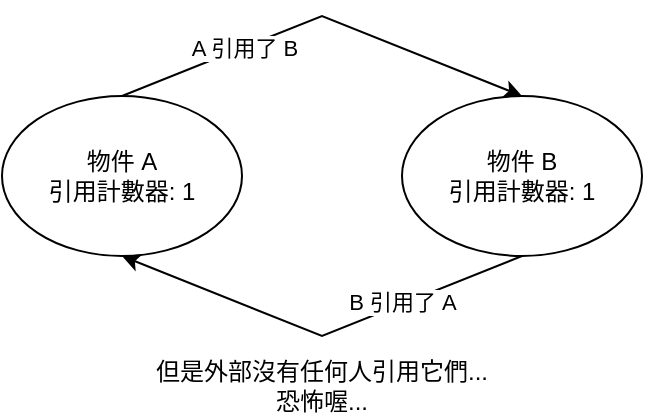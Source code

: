 <mxfile version="20.8.16" type="device"><diagram name="第1頁" id="elHjs5gOcNK_SAXXij-u"><mxGraphModel dx="1106" dy="587" grid="1" gridSize="10" guides="1" tooltips="1" connect="1" arrows="1" fold="1" page="1" pageScale="1" pageWidth="827" pageHeight="1169" math="0" shadow="0"><root><mxCell id="0"/><mxCell id="1" parent="0"/><mxCell id="UfSwk5-f-qTkATOu9Wa3-1" value="物件 A&lt;br&gt;引用計數器: 1" style="ellipse;whiteSpace=wrap;html=1;" vertex="1" parent="1"><mxGeometry x="200" y="240" width="120" height="80" as="geometry"/></mxCell><mxCell id="UfSwk5-f-qTkATOu9Wa3-2" value="物件 B&lt;br&gt;引用計數器: 1" style="ellipse;whiteSpace=wrap;html=1;" vertex="1" parent="1"><mxGeometry x="400" y="240" width="120" height="80" as="geometry"/></mxCell><mxCell id="UfSwk5-f-qTkATOu9Wa3-3" value="" style="endArrow=classic;html=1;rounded=0;exitX=0.5;exitY=0;exitDx=0;exitDy=0;entryX=0.5;entryY=0;entryDx=0;entryDy=0;" edge="1" parent="1" source="UfSwk5-f-qTkATOu9Wa3-1" target="UfSwk5-f-qTkATOu9Wa3-2"><mxGeometry width="50" height="50" relative="1" as="geometry"><mxPoint x="220" y="140" as="sourcePoint"/><mxPoint x="270" y="90" as="targetPoint"/><Array as="points"><mxPoint x="360" y="200"/></Array></mxGeometry></mxCell><mxCell id="UfSwk5-f-qTkATOu9Wa3-7" value="A 引用了 B" style="edgeLabel;html=1;align=center;verticalAlign=middle;resizable=0;points=[];" vertex="1" connectable="0" parent="UfSwk5-f-qTkATOu9Wa3-3"><mxGeometry x="-0.398" relative="1" as="geometry"><mxPoint as="offset"/></mxGeometry></mxCell><mxCell id="UfSwk5-f-qTkATOu9Wa3-4" value="" style="endArrow=classic;html=1;rounded=0;exitX=0.5;exitY=1;exitDx=0;exitDy=0;entryX=0.5;entryY=1;entryDx=0;entryDy=0;" edge="1" parent="1" source="UfSwk5-f-qTkATOu9Wa3-2" target="UfSwk5-f-qTkATOu9Wa3-1"><mxGeometry width="50" height="50" relative="1" as="geometry"><mxPoint x="440" y="490" as="sourcePoint"/><mxPoint x="490" y="440" as="targetPoint"/><Array as="points"><mxPoint x="360" y="360"/></Array></mxGeometry></mxCell><mxCell id="UfSwk5-f-qTkATOu9Wa3-8" value="B 引用了 A" style="edgeLabel;html=1;align=center;verticalAlign=middle;resizable=0;points=[];" vertex="1" connectable="0" parent="UfSwk5-f-qTkATOu9Wa3-4"><mxGeometry x="-0.405" y="-1" relative="1" as="geometry"><mxPoint as="offset"/></mxGeometry></mxCell><mxCell id="UfSwk5-f-qTkATOu9Wa3-9" value="但是外部沒有任何人引用它們...&lt;br&gt;恐怖喔..." style="text;html=1;strokeColor=none;fillColor=none;align=center;verticalAlign=middle;whiteSpace=wrap;rounded=0;" vertex="1" parent="1"><mxGeometry x="270" y="370" width="180" height="30" as="geometry"/></mxCell></root></mxGraphModel></diagram></mxfile>